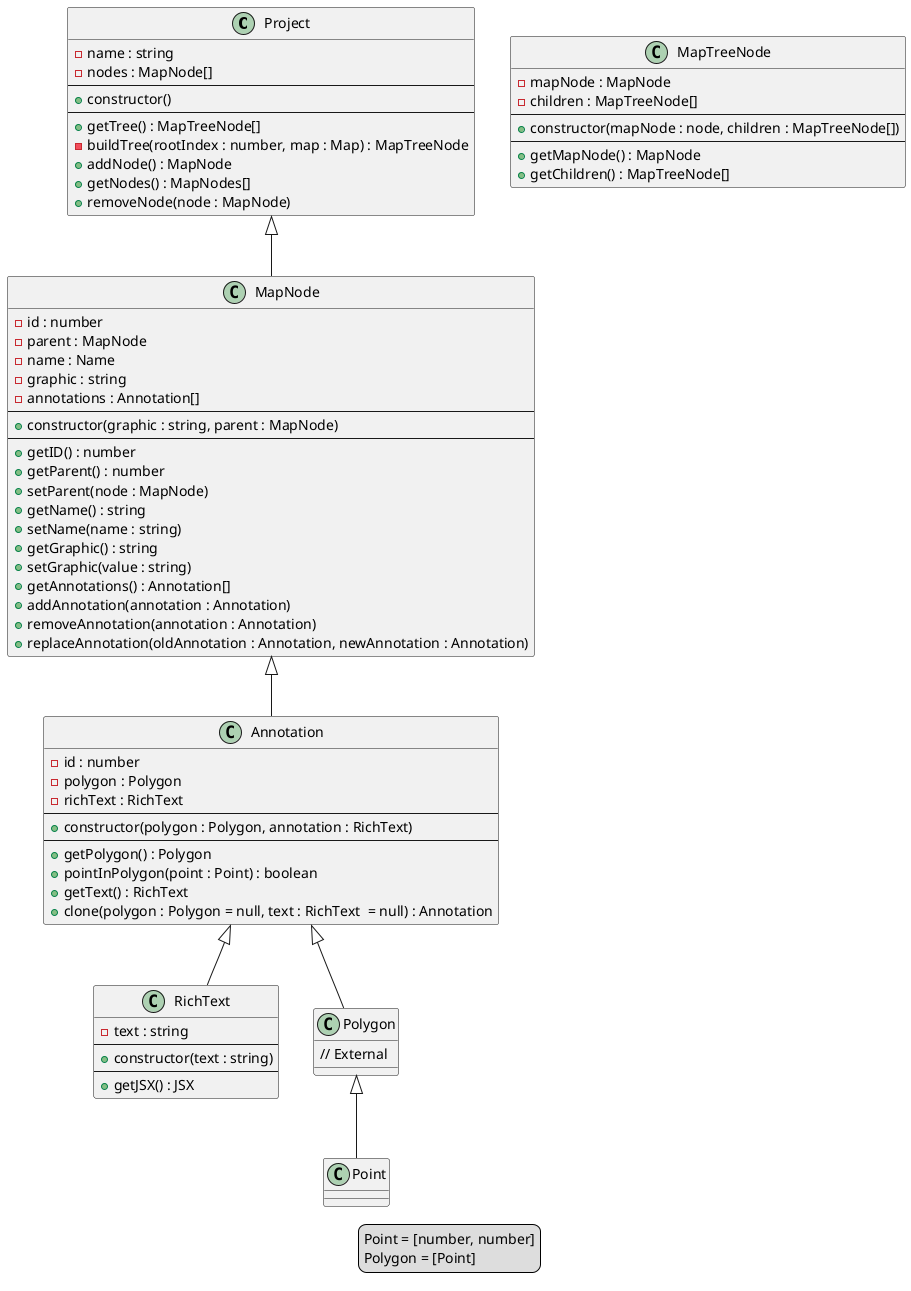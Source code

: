 @startuml DataStructures

class Project{
    - name : string
    - nodes : MapNode[]
    --
    + constructor()
    --
    + getTree() : MapTreeNode[]
    - buildTree(rootIndex : number, map : Map) : MapTreeNode
    + addNode() : MapNode
    + getNodes() : MapNodes[]
    + removeNode(node : MapNode)
}

class MapTreeNode{
    - mapNode : MapNode
    - children : MapTreeNode[]
    --
    + constructor(mapNode : node, children : MapTreeNode[])
    --
    + getMapNode() : MapNode
    + getChildren() : MapTreeNode[]
}

class MapNode{
    - id : number
    - parent : MapNode
    - name : Name
    - graphic : string
    - annotations : Annotation[]
    --
    + constructor(graphic : string, parent : MapNode)
    --
    + getID() : number
    + getParent() : number
    + setParent(node : MapNode)
    + getName() : string
    + setName(name : string)
    + getGraphic() : string
    + setGraphic(value : string)
    + getAnnotations() : Annotation[]
    + addAnnotation(annotation : Annotation)
    + removeAnnotation(annotation : Annotation)
    + replaceAnnotation(oldAnnotation : Annotation, newAnnotation : Annotation)
}

class Annotation{
    - id : number
    - polygon : Polygon
    - richText : RichText
    --
    + constructor(polygon : Polygon, annotation : RichText)
    --
    + getPolygon() : Polygon
    + pointInPolygon(point : Point) : boolean
    + getText() : RichText
    + clone(polygon : Polygon = null, text : RichText  = null) : Annotation
}

class RichText{
    - text : string
    --
    + constructor(text : string)
    --
    + getJSX() : JSX
}

class Polygon{
    // External
}

Project <|-- MapNode
    MapNode <|-- Annotation
        Annotation <|-- RichText
        Annotation <|-- Polygon
            Polygon <|-- Point

legend
Point = ~[number, number~]
Polygon = ~[Point~]
endlegend

@enduml